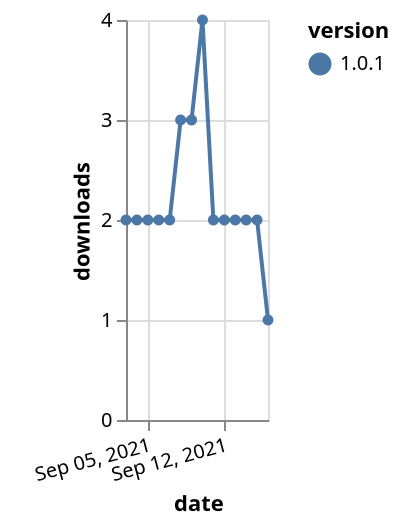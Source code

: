 {"$schema": "https://vega.github.io/schema/vega-lite/v5.json", "description": "A simple bar chart with embedded data.", "data": {"values": [{"date": "2021-09-03", "total": 450, "delta": 2, "version": "1.0.1"}, {"date": "2021-09-04", "total": 452, "delta": 2, "version": "1.0.1"}, {"date": "2021-09-05", "total": 454, "delta": 2, "version": "1.0.1"}, {"date": "2021-09-06", "total": 456, "delta": 2, "version": "1.0.1"}, {"date": "2021-09-07", "total": 458, "delta": 2, "version": "1.0.1"}, {"date": "2021-09-08", "total": 461, "delta": 3, "version": "1.0.1"}, {"date": "2021-09-09", "total": 464, "delta": 3, "version": "1.0.1"}, {"date": "2021-09-10", "total": 468, "delta": 4, "version": "1.0.1"}, {"date": "2021-09-11", "total": 470, "delta": 2, "version": "1.0.1"}, {"date": "2021-09-12", "total": 472, "delta": 2, "version": "1.0.1"}, {"date": "2021-09-13", "total": 474, "delta": 2, "version": "1.0.1"}, {"date": "2021-09-14", "total": 476, "delta": 2, "version": "1.0.1"}, {"date": "2021-09-15", "total": 478, "delta": 2, "version": "1.0.1"}, {"date": "2021-09-16", "total": 479, "delta": 1, "version": "1.0.1"}]}, "width": "container", "mark": {"type": "line", "point": {"filled": true}}, "encoding": {"x": {"field": "date", "type": "temporal", "timeUnit": "yearmonthdate", "title": "date", "axis": {"labelAngle": -15}}, "y": {"field": "delta", "type": "quantitative", "title": "downloads"}, "color": {"field": "version", "type": "nominal"}, "tooltip": {"field": "delta"}}}